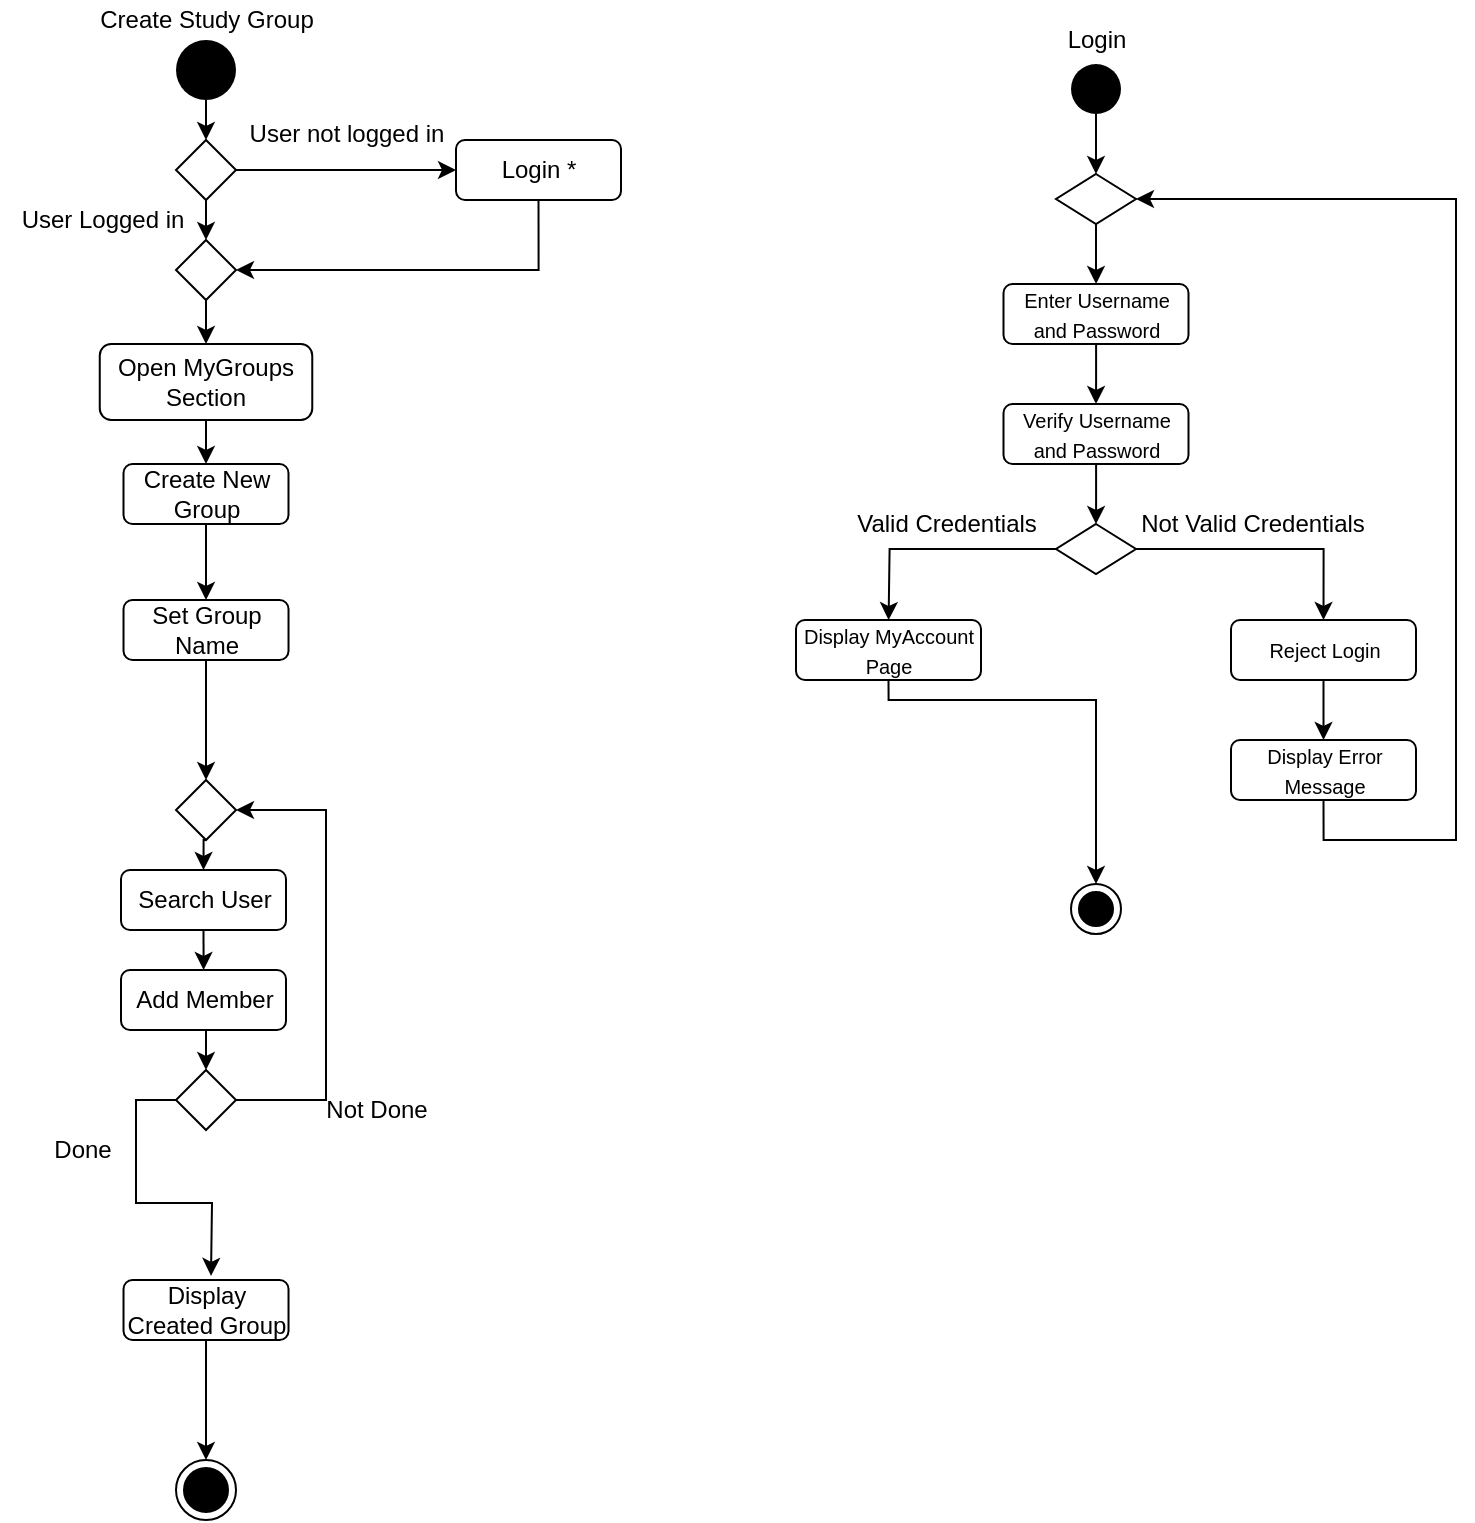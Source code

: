 <mxfile version="14.3.0" type="github">
  <diagram id="r82NWTovZ3MH9WTUeBnZ" name="Page-1">
    <mxGraphModel dx="1199" dy="624" grid="1" gridSize="10" guides="1" tooltips="1" connect="1" arrows="1" fold="1" page="1" pageScale="1" pageWidth="827" pageHeight="1169" math="0" shadow="0">
      <root>
        <mxCell id="0" />
        <mxCell id="1" parent="0" />
        <mxCell id="fEHq1KyTzJvmrnyY4-3l-3" style="edgeStyle=orthogonalEdgeStyle;rounded=0;orthogonalLoop=1;jettySize=auto;html=1;exitX=0.5;exitY=1;exitDx=0;exitDy=0;entryX=0.5;entryY=0;entryDx=0;entryDy=0;" parent="1" source="puOc4fWGk2opNbul8G5w-1" target="fEHq1KyTzJvmrnyY4-3l-2" edge="1">
          <mxGeometry relative="1" as="geometry" />
        </mxCell>
        <mxCell id="puOc4fWGk2opNbul8G5w-1" value="" style="ellipse;fillColor=#000000;strokeColor=none;" parent="1" vertex="1">
          <mxGeometry x="160" y="50" width="30" height="30" as="geometry" />
        </mxCell>
        <mxCell id="puOc4fWGk2opNbul8G5w-2" value="Create Study Group" style="text;html=1;align=center;verticalAlign=middle;resizable=0;points=[];autosize=1;" parent="1" vertex="1">
          <mxGeometry x="115" y="30" width="120" height="20" as="geometry" />
        </mxCell>
        <mxCell id="puOc4fWGk2opNbul8G5w-5" style="edgeStyle=orthogonalEdgeStyle;rounded=0;orthogonalLoop=1;jettySize=auto;html=1;entryX=0.5;entryY=0;entryDx=0;entryDy=0;entryPerimeter=0;" parent="1" source="puOc4fWGk2opNbul8G5w-6" target="puOc4fWGk2opNbul8G5w-8" edge="1">
          <mxGeometry relative="1" as="geometry" />
        </mxCell>
        <mxCell id="puOc4fWGk2opNbul8G5w-6" value="" style="ellipse;fillColor=#000000;strokeColor=none;" parent="1" vertex="1">
          <mxGeometry x="607.5" y="62" width="25" height="25" as="geometry" />
        </mxCell>
        <mxCell id="puOc4fWGk2opNbul8G5w-7" style="edgeStyle=orthogonalEdgeStyle;rounded=0;orthogonalLoop=1;jettySize=auto;html=1;" parent="1" source="puOc4fWGk2opNbul8G5w-8" target="puOc4fWGk2opNbul8G5w-10" edge="1">
          <mxGeometry relative="1" as="geometry" />
        </mxCell>
        <mxCell id="puOc4fWGk2opNbul8G5w-8" value="" style="strokeWidth=1;html=1;shape=mxgraph.flowchart.decision;whiteSpace=wrap;fillColor=#ffffff;" parent="1" vertex="1">
          <mxGeometry x="600" y="117" width="40" height="25" as="geometry" />
        </mxCell>
        <mxCell id="puOc4fWGk2opNbul8G5w-9" style="edgeStyle=orthogonalEdgeStyle;rounded=0;orthogonalLoop=1;jettySize=auto;html=1;entryX=0.5;entryY=0;entryDx=0;entryDy=0;" parent="1" source="puOc4fWGk2opNbul8G5w-10" target="puOc4fWGk2opNbul8G5w-13" edge="1">
          <mxGeometry relative="1" as="geometry" />
        </mxCell>
        <mxCell id="puOc4fWGk2opNbul8G5w-10" value="&lt;span style=&quot;font-size: 10px&quot;&gt;Enter Username and Password&lt;/span&gt;" style="rounded=1;whiteSpace=wrap;html=1;strokeWidth=1;" parent="1" vertex="1">
          <mxGeometry x="573.75" y="172" width="92.5" height="30" as="geometry" />
        </mxCell>
        <mxCell id="puOc4fWGk2opNbul8G5w-11" value="Login" style="text;html=1;align=center;verticalAlign=middle;resizable=0;points=[];autosize=1;" parent="1" vertex="1">
          <mxGeometry x="600" y="40" width="40" height="20" as="geometry" />
        </mxCell>
        <mxCell id="puOc4fWGk2opNbul8G5w-12" style="edgeStyle=orthogonalEdgeStyle;rounded=0;orthogonalLoop=1;jettySize=auto;html=1;entryX=0.5;entryY=0;entryDx=0;entryDy=0;entryPerimeter=0;" parent="1" source="puOc4fWGk2opNbul8G5w-13" target="puOc4fWGk2opNbul8G5w-16" edge="1">
          <mxGeometry relative="1" as="geometry" />
        </mxCell>
        <mxCell id="puOc4fWGk2opNbul8G5w-13" value="&lt;span style=&quot;font-size: 10px&quot;&gt;Verify Username and Password&lt;/span&gt;" style="rounded=1;whiteSpace=wrap;html=1;strokeWidth=1;" parent="1" vertex="1">
          <mxGeometry x="573.75" y="232" width="92.5" height="30" as="geometry" />
        </mxCell>
        <mxCell id="puOc4fWGk2opNbul8G5w-14" style="edgeStyle=orthogonalEdgeStyle;rounded=0;orthogonalLoop=1;jettySize=auto;html=1;entryX=0.5;entryY=0;entryDx=0;entryDy=0;" parent="1" source="puOc4fWGk2opNbul8G5w-16" target="puOc4fWGk2opNbul8G5w-18" edge="1">
          <mxGeometry relative="1" as="geometry" />
        </mxCell>
        <mxCell id="puOc4fWGk2opNbul8G5w-15" style="edgeStyle=orthogonalEdgeStyle;rounded=0;orthogonalLoop=1;jettySize=auto;html=1;" parent="1" source="puOc4fWGk2opNbul8G5w-16" edge="1">
          <mxGeometry relative="1" as="geometry">
            <mxPoint x="516.3" y="340" as="targetPoint" />
          </mxGeometry>
        </mxCell>
        <mxCell id="puOc4fWGk2opNbul8G5w-16" value="" style="strokeWidth=1;html=1;shape=mxgraph.flowchart.decision;whiteSpace=wrap;fillColor=#ffffff;" parent="1" vertex="1">
          <mxGeometry x="600" y="292" width="40" height="25" as="geometry" />
        </mxCell>
        <mxCell id="puOc4fWGk2opNbul8G5w-17" style="edgeStyle=orthogonalEdgeStyle;rounded=0;orthogonalLoop=1;jettySize=auto;html=1;entryX=0.5;entryY=0;entryDx=0;entryDy=0;" parent="1" source="puOc4fWGk2opNbul8G5w-18" target="puOc4fWGk2opNbul8G5w-21" edge="1">
          <mxGeometry relative="1" as="geometry" />
        </mxCell>
        <mxCell id="puOc4fWGk2opNbul8G5w-18" value="&lt;span style=&quot;font-size: 10px&quot;&gt;Reject Login&lt;/span&gt;" style="rounded=1;whiteSpace=wrap;html=1;strokeWidth=1;" parent="1" vertex="1">
          <mxGeometry x="687.5" y="340" width="92.5" height="30" as="geometry" />
        </mxCell>
        <mxCell id="puOc4fWGk2opNbul8G5w-19" style="edgeStyle=orthogonalEdgeStyle;rounded=0;orthogonalLoop=1;jettySize=auto;html=1;entryX=0.5;entryY=0;entryDx=0;entryDy=0;exitX=0.5;exitY=1;exitDx=0;exitDy=0;" parent="1" target="puOc4fWGk2opNbul8G5w-22" edge="1">
          <mxGeometry relative="1" as="geometry">
            <mxPoint x="516.25" y="370" as="sourcePoint" />
            <Array as="points">
              <mxPoint x="516" y="380" />
              <mxPoint x="620" y="380" />
            </Array>
          </mxGeometry>
        </mxCell>
        <mxCell id="puOc4fWGk2opNbul8G5w-20" style="edgeStyle=orthogonalEdgeStyle;rounded=0;orthogonalLoop=1;jettySize=auto;html=1;exitX=0.5;exitY=1;exitDx=0;exitDy=0;entryX=1;entryY=0.5;entryDx=0;entryDy=0;entryPerimeter=0;" parent="1" source="puOc4fWGk2opNbul8G5w-21" target="puOc4fWGk2opNbul8G5w-8" edge="1">
          <mxGeometry relative="1" as="geometry">
            <Array as="points">
              <mxPoint x="734" y="450" />
              <mxPoint x="800" y="450" />
              <mxPoint x="800" y="130" />
            </Array>
          </mxGeometry>
        </mxCell>
        <mxCell id="puOc4fWGk2opNbul8G5w-21" value="&lt;span style=&quot;font-size: 10px&quot;&gt;Display Error Message&lt;/span&gt;" style="rounded=1;whiteSpace=wrap;html=1;strokeWidth=1;" parent="1" vertex="1">
          <mxGeometry x="687.5" y="400" width="92.5" height="30" as="geometry" />
        </mxCell>
        <mxCell id="puOc4fWGk2opNbul8G5w-22" value="" style="ellipse;html=1;shape=endState;fillColor=#000000;strokeColor=#000000;" parent="1" vertex="1">
          <mxGeometry x="607.5" y="472" width="25" height="25" as="geometry" />
        </mxCell>
        <mxCell id="puOc4fWGk2opNbul8G5w-23" value="&lt;span style=&quot;font-size: 10px&quot;&gt;Display MyAccount Page&lt;/span&gt;" style="rounded=1;whiteSpace=wrap;html=1;strokeWidth=1;" parent="1" vertex="1">
          <mxGeometry x="470" y="340" width="92.5" height="30" as="geometry" />
        </mxCell>
        <mxCell id="puOc4fWGk2opNbul8G5w-27" style="edgeStyle=orthogonalEdgeStyle;rounded=0;orthogonalLoop=1;jettySize=auto;html=1;exitX=0.5;exitY=1;exitDx=0;exitDy=0;entryX=0.5;entryY=0;entryDx=0;entryDy=0;" parent="1" source="puOc4fWGk2opNbul8G5w-24" target="puOc4fWGk2opNbul8G5w-25" edge="1">
          <mxGeometry relative="1" as="geometry" />
        </mxCell>
        <mxCell id="puOc4fWGk2opNbul8G5w-24" value="Open MyGroups Section&lt;span style=&quot;color: rgba(0 , 0 , 0 , 0) ; font-family: monospace ; font-size: 0px&quot;&gt;%3CmxGraphModel%3E%3Croot%3E%3CmxCell%20id%3D%220%22%2F%3E%3CmxCell%20id%3D%221%22%20parent%3D%220%22%2F%3E%3CmxCell%20id%3D%222%22%20value%3D%22Login%20*%22%20style%3D%22rounded%3D1%3BwhiteSpace%3Dwrap%3Bhtml%3D1%3B%22%20vertex%3D%221%22%20parent%3D%221%22%3E%3CmxGeometry%20x%3D%22133.75%22%20y%3D%22120%22%20width%3D%2282.5%22%20height%3D%2230%22%20as%3D%22geometry%22%2F%3E%3C%2FmxCell%3E%3C%2Froot%3E%3C%2FmxGraphModel%3E&lt;/span&gt;&lt;span style=&quot;color: rgba(0 , 0 , 0 , 0) ; font-family: monospace ; font-size: 0px&quot;&gt;%3CmxGraphModel%3E%3Croot%3E%3CmxCell%20id%3D%220%22%2F%3E%3CmxCell%20id%3D%221%22%20parent%3D%220%22%2F%3E%3CmxCell%20id%3D%222%22%20value%3D%22Login%20*%22%20style%3D%22rounded%3D1%3BwhiteSpace%3Dwrap%3Bhtml%3D1%3B%22%20vertex%3D%221%22%20parent%3D%221%22%3E%3CmxGeometry%20x%3D%22133.75%22%20y%3D%22120%22%20width%3D%2282.5%22%20height%3D%2230%22%20as%3D%22geometry%22%2F%3E%3C%2FmxCell%3E%3C%2Froot%3E%3C%2FmxGraphModel%3E&lt;/span&gt;" style="rounded=1;whiteSpace=wrap;html=1;" parent="1" vertex="1">
          <mxGeometry x="121.88" y="202" width="106.25" height="38" as="geometry" />
        </mxCell>
        <mxCell id="puOc4fWGk2opNbul8G5w-25" value="Create New Group" style="rounded=1;whiteSpace=wrap;html=1;" parent="1" vertex="1">
          <mxGeometry x="133.75" y="262" width="82.5" height="30" as="geometry" />
        </mxCell>
        <mxCell id="lEHm8VXkgcWnM8rVRBfP-3" style="edgeStyle=orthogonalEdgeStyle;rounded=0;orthogonalLoop=1;jettySize=auto;html=1;exitX=0.5;exitY=1;exitDx=0;exitDy=0;entryX=0.5;entryY=0;entryDx=0;entryDy=0;" edge="1" parent="1" source="puOc4fWGk2opNbul8G5w-31" target="K9qwTh8OIxp54UtcyTHM-6">
          <mxGeometry relative="1" as="geometry" />
        </mxCell>
        <mxCell id="puOc4fWGk2opNbul8G5w-31" value="Set Group Name" style="rounded=1;whiteSpace=wrap;html=1;" parent="1" vertex="1">
          <mxGeometry x="133.76" y="330" width="82.5" height="30" as="geometry" />
        </mxCell>
        <mxCell id="puOc4fWGk2opNbul8G5w-38" style="edgeStyle=orthogonalEdgeStyle;rounded=0;orthogonalLoop=1;jettySize=auto;html=1;exitX=0.5;exitY=1;exitDx=0;exitDy=0;" parent="1" source="puOc4fWGk2opNbul8G5w-33" target="puOc4fWGk2opNbul8G5w-34" edge="1">
          <mxGeometry relative="1" as="geometry" />
        </mxCell>
        <mxCell id="puOc4fWGk2opNbul8G5w-33" value="Search User&lt;span style=&quot;color: rgba(0 , 0 , 0 , 0) ; font-family: monospace ; font-size: 0px&quot;&gt;%3CmxGraphModel%3E%3Croot%3E%3CmxCell%20id%3D%220%22%2F%3E%3CmxCell%20id%3D%221%22%20parent%3D%220%22%2F%3E%3CmxCell%20id%3D%222%22%20value%3D%22Set%20Group%20Name%22%20style%3D%22rounded%3D1%3BwhiteSpace%3Dwrap%3Bhtml%3D1%3B%22%20vertex%3D%221%22%20parent%3D%221%22%3E%3CmxGeometry%20x%3D%2277.5%22%20y%3D%22370%22%20width%3D%2282.5%22%20height%3D%2230%22%20as%3D%22geometry%22%2F%3E%3C%2FmxCell%3E%3C%2Froot%3E%3C%2FmxGraphModel%3&lt;/span&gt;" style="rounded=1;whiteSpace=wrap;html=1;" parent="1" vertex="1">
          <mxGeometry x="132.5" y="465" width="82.5" height="30" as="geometry" />
        </mxCell>
        <mxCell id="puOc4fWGk2opNbul8G5w-37" style="edgeStyle=orthogonalEdgeStyle;rounded=0;orthogonalLoop=1;jettySize=auto;html=1;exitX=0.5;exitY=1;exitDx=0;exitDy=0;" parent="1" source="puOc4fWGk2opNbul8G5w-34" edge="1">
          <mxGeometry relative="1" as="geometry">
            <mxPoint x="175" y="565" as="targetPoint" />
            <Array as="points">
              <mxPoint x="175" y="525" />
            </Array>
          </mxGeometry>
        </mxCell>
        <mxCell id="puOc4fWGk2opNbul8G5w-34" value="Add Member" style="rounded=1;whiteSpace=wrap;html=1;" parent="1" vertex="1">
          <mxGeometry x="132.5" y="515" width="82.5" height="30" as="geometry" />
        </mxCell>
        <mxCell id="puOc4fWGk2opNbul8G5w-42" value="" style="ellipse;html=1;shape=endState;fillColor=#000000;strokeColor=#000000;" parent="1" vertex="1">
          <mxGeometry x="160" y="760" width="30" height="30" as="geometry" />
        </mxCell>
        <mxCell id="puOc4fWGk2opNbul8G5w-46" style="edgeStyle=orthogonalEdgeStyle;rounded=0;orthogonalLoop=1;jettySize=auto;html=1;exitX=0.5;exitY=1;exitDx=0;exitDy=0;entryX=0.5;entryY=0;entryDx=0;entryDy=0;" parent="1" source="puOc4fWGk2opNbul8G5w-43" edge="1">
          <mxGeometry relative="1" as="geometry">
            <mxPoint x="175" y="760" as="targetPoint" />
          </mxGeometry>
        </mxCell>
        <mxCell id="puOc4fWGk2opNbul8G5w-43" value="Display Created Group" style="rounded=1;whiteSpace=wrap;html=1;" parent="1" vertex="1">
          <mxGeometry x="133.76" y="670" width="82.5" height="30" as="geometry" />
        </mxCell>
        <mxCell id="K9qwTh8OIxp54UtcyTHM-3" style="edgeStyle=orthogonalEdgeStyle;rounded=0;orthogonalLoop=1;jettySize=auto;html=1;exitX=0;exitY=0.5;exitDx=0;exitDy=0;entryX=0.092;entryY=0.25;entryDx=0;entryDy=0;entryPerimeter=0;" parent="1" source="K9qwTh8OIxp54UtcyTHM-2" edge="1">
          <mxGeometry relative="1" as="geometry">
            <mxPoint x="177.5" y="667.96" as="targetPoint" />
          </mxGeometry>
        </mxCell>
        <mxCell id="K9qwTh8OIxp54UtcyTHM-5" style="edgeStyle=orthogonalEdgeStyle;rounded=0;orthogonalLoop=1;jettySize=auto;html=1;exitX=1;exitY=0.5;exitDx=0;exitDy=0;entryX=1;entryY=0.5;entryDx=0;entryDy=0;" parent="1" source="K9qwTh8OIxp54UtcyTHM-2" target="K9qwTh8OIxp54UtcyTHM-6" edge="1">
          <mxGeometry relative="1" as="geometry">
            <mxPoint x="190" y="430" as="targetPoint" />
            <Array as="points">
              <mxPoint x="235" y="580" />
              <mxPoint x="235" y="435" />
            </Array>
          </mxGeometry>
        </mxCell>
        <mxCell id="K9qwTh8OIxp54UtcyTHM-2" value="" style="rhombus;" parent="1" vertex="1">
          <mxGeometry x="160" y="565" width="30" height="30" as="geometry" />
        </mxCell>
        <mxCell id="K9qwTh8OIxp54UtcyTHM-4" value="Done" style="text;html=1;align=center;verticalAlign=middle;resizable=0;points=[];autosize=1;" parent="1" vertex="1">
          <mxGeometry x="92.5" y="595" width="40" height="20" as="geometry" />
        </mxCell>
        <mxCell id="K9qwTh8OIxp54UtcyTHM-8" style="edgeStyle=orthogonalEdgeStyle;rounded=0;orthogonalLoop=1;jettySize=auto;html=1;exitX=0.5;exitY=1;exitDx=0;exitDy=0;entryX=0.5;entryY=0;entryDx=0;entryDy=0;" parent="1" source="K9qwTh8OIxp54UtcyTHM-6" target="puOc4fWGk2opNbul8G5w-33" edge="1">
          <mxGeometry relative="1" as="geometry">
            <mxPoint x="175" y="445" as="sourcePoint" />
          </mxGeometry>
        </mxCell>
        <mxCell id="K9qwTh8OIxp54UtcyTHM-6" value="" style="rhombus;" parent="1" vertex="1">
          <mxGeometry x="160.01" y="420" width="30" height="30" as="geometry" />
        </mxCell>
        <mxCell id="K9qwTh8OIxp54UtcyTHM-7" style="edgeStyle=orthogonalEdgeStyle;rounded=0;orthogonalLoop=1;jettySize=auto;html=1;exitX=0.5;exitY=1;exitDx=0;exitDy=0;entryX=0.5;entryY=0;entryDx=0;entryDy=0;" parent="1" source="puOc4fWGk2opNbul8G5w-25" target="puOc4fWGk2opNbul8G5w-31" edge="1">
          <mxGeometry relative="1" as="geometry">
            <mxPoint x="175.0" y="317.0" as="targetPoint" />
            <mxPoint x="175" y="292" as="sourcePoint" />
          </mxGeometry>
        </mxCell>
        <mxCell id="K9qwTh8OIxp54UtcyTHM-9" value="Not Done" style="text;html=1;align=center;verticalAlign=middle;resizable=0;points=[];autosize=1;" parent="1" vertex="1">
          <mxGeometry x="225" y="575" width="70" height="20" as="geometry" />
        </mxCell>
        <mxCell id="fEHq1KyTzJvmrnyY4-3l-5" style="edgeStyle=orthogonalEdgeStyle;rounded=0;orthogonalLoop=1;jettySize=auto;html=1;exitX=0.5;exitY=1;exitDx=0;exitDy=0;" parent="1" source="fEHq1KyTzJvmrnyY4-3l-2" edge="1">
          <mxGeometry relative="1" as="geometry">
            <mxPoint x="175" y="150" as="targetPoint" />
          </mxGeometry>
        </mxCell>
        <mxCell id="fEHq1KyTzJvmrnyY4-3l-9" style="edgeStyle=orthogonalEdgeStyle;rounded=0;orthogonalLoop=1;jettySize=auto;html=1;exitX=1;exitY=0.5;exitDx=0;exitDy=0;entryX=0;entryY=0.5;entryDx=0;entryDy=0;" parent="1" source="fEHq1KyTzJvmrnyY4-3l-2" target="fEHq1KyTzJvmrnyY4-3l-10" edge="1">
          <mxGeometry relative="1" as="geometry">
            <mxPoint x="270" y="115" as="targetPoint" />
          </mxGeometry>
        </mxCell>
        <mxCell id="fEHq1KyTzJvmrnyY4-3l-2" value="" style="rhombus;" parent="1" vertex="1">
          <mxGeometry x="160" y="100" width="30" height="30" as="geometry" />
        </mxCell>
        <mxCell id="fEHq1KyTzJvmrnyY4-3l-8" style="edgeStyle=orthogonalEdgeStyle;rounded=0;orthogonalLoop=1;jettySize=auto;html=1;exitX=0.5;exitY=1;exitDx=0;exitDy=0;entryX=0.5;entryY=0;entryDx=0;entryDy=0;" parent="1" source="fEHq1KyTzJvmrnyY4-3l-6" target="puOc4fWGk2opNbul8G5w-24" edge="1">
          <mxGeometry relative="1" as="geometry" />
        </mxCell>
        <mxCell id="fEHq1KyTzJvmrnyY4-3l-6" value="" style="rhombus;" parent="1" vertex="1">
          <mxGeometry x="160" y="150" width="30" height="30" as="geometry" />
        </mxCell>
        <mxCell id="fEHq1KyTzJvmrnyY4-3l-11" style="edgeStyle=orthogonalEdgeStyle;rounded=0;orthogonalLoop=1;jettySize=auto;html=1;exitX=0.5;exitY=1;exitDx=0;exitDy=0;entryX=1;entryY=0.5;entryDx=0;entryDy=0;" parent="1" source="fEHq1KyTzJvmrnyY4-3l-10" target="fEHq1KyTzJvmrnyY4-3l-6" edge="1">
          <mxGeometry relative="1" as="geometry" />
        </mxCell>
        <mxCell id="fEHq1KyTzJvmrnyY4-3l-10" value="Login *" style="rounded=1;whiteSpace=wrap;html=1;" parent="1" vertex="1">
          <mxGeometry x="300" y="100" width="82.5" height="30" as="geometry" />
        </mxCell>
        <mxCell id="fEHq1KyTzJvmrnyY4-3l-12" value="User Logged in" style="text;html=1;align=center;verticalAlign=middle;resizable=0;points=[];autosize=1;" parent="1" vertex="1">
          <mxGeometry x="72.5" y="130" width="100" height="20" as="geometry" />
        </mxCell>
        <mxCell id="fEHq1KyTzJvmrnyY4-3l-13" value="User not logged in" style="text;html=1;align=center;verticalAlign=middle;resizable=0;points=[];autosize=1;" parent="1" vertex="1">
          <mxGeometry x="190" y="87" width="110" height="20" as="geometry" />
        </mxCell>
        <mxCell id="fEHq1KyTzJvmrnyY4-3l-14" value="Not Valid Credentials" style="text;html=1;align=center;verticalAlign=middle;resizable=0;points=[];autosize=1;" parent="1" vertex="1">
          <mxGeometry x="632.5" y="282" width="130" height="20" as="geometry" />
        </mxCell>
        <mxCell id="fEHq1KyTzJvmrnyY4-3l-15" value="Valid Credentials" style="text;html=1;align=center;verticalAlign=middle;resizable=0;points=[];autosize=1;" parent="1" vertex="1">
          <mxGeometry x="490" y="282" width="110" height="20" as="geometry" />
        </mxCell>
      </root>
    </mxGraphModel>
  </diagram>
</mxfile>
